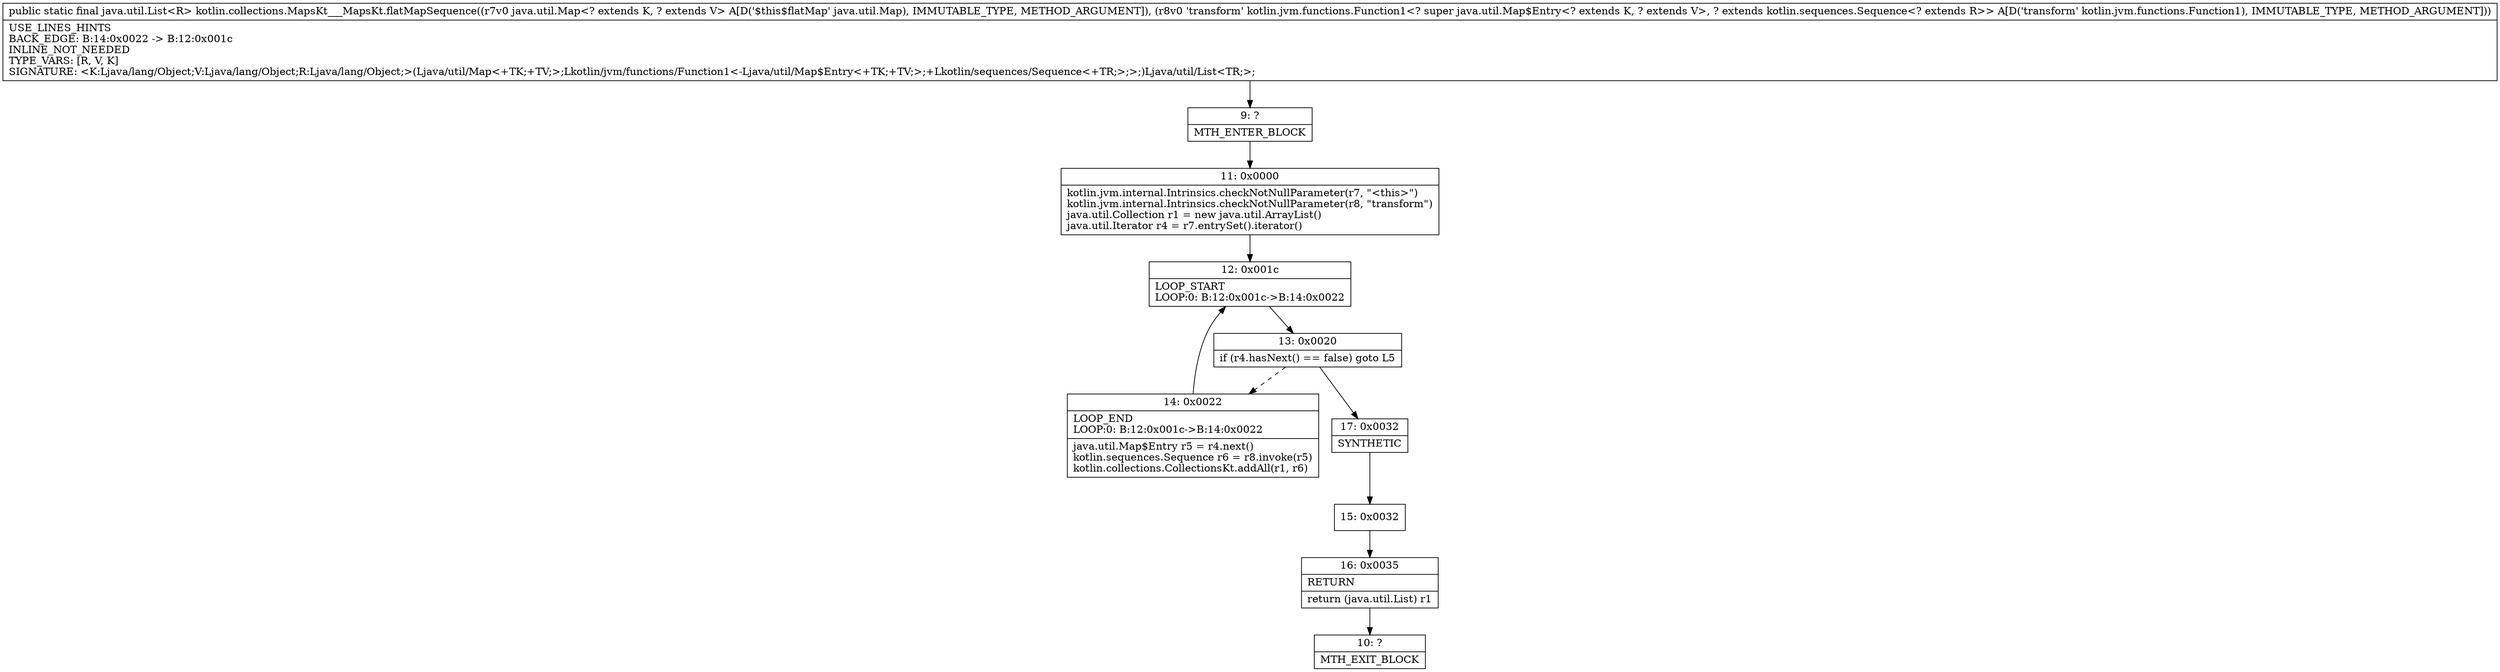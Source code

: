 digraph "CFG forkotlin.collections.MapsKt___MapsKt.flatMapSequence(Ljava\/util\/Map;Lkotlin\/jvm\/functions\/Function1;)Ljava\/util\/List;" {
Node_9 [shape=record,label="{9\:\ ?|MTH_ENTER_BLOCK\l}"];
Node_11 [shape=record,label="{11\:\ 0x0000|kotlin.jvm.internal.Intrinsics.checkNotNullParameter(r7, \"\<this\>\")\lkotlin.jvm.internal.Intrinsics.checkNotNullParameter(r8, \"transform\")\ljava.util.Collection r1 = new java.util.ArrayList()\ljava.util.Iterator r4 = r7.entrySet().iterator()\l}"];
Node_12 [shape=record,label="{12\:\ 0x001c|LOOP_START\lLOOP:0: B:12:0x001c\-\>B:14:0x0022\l}"];
Node_13 [shape=record,label="{13\:\ 0x0020|if (r4.hasNext() == false) goto L5\l}"];
Node_14 [shape=record,label="{14\:\ 0x0022|LOOP_END\lLOOP:0: B:12:0x001c\-\>B:14:0x0022\l|java.util.Map$Entry r5 = r4.next()\lkotlin.sequences.Sequence r6 = r8.invoke(r5)\lkotlin.collections.CollectionsKt.addAll(r1, r6)\l}"];
Node_17 [shape=record,label="{17\:\ 0x0032|SYNTHETIC\l}"];
Node_15 [shape=record,label="{15\:\ 0x0032}"];
Node_16 [shape=record,label="{16\:\ 0x0035|RETURN\l|return (java.util.List) r1\l}"];
Node_10 [shape=record,label="{10\:\ ?|MTH_EXIT_BLOCK\l}"];
MethodNode[shape=record,label="{public static final java.util.List\<R\> kotlin.collections.MapsKt___MapsKt.flatMapSequence((r7v0 java.util.Map\<? extends K, ? extends V\> A[D('$this$flatMap' java.util.Map), IMMUTABLE_TYPE, METHOD_ARGUMENT]), (r8v0 'transform' kotlin.jvm.functions.Function1\<? super java.util.Map$Entry\<? extends K, ? extends V\>, ? extends kotlin.sequences.Sequence\<? extends R\>\> A[D('transform' kotlin.jvm.functions.Function1), IMMUTABLE_TYPE, METHOD_ARGUMENT]))  | USE_LINES_HINTS\lBACK_EDGE: B:14:0x0022 \-\> B:12:0x001c\lINLINE_NOT_NEEDED\lTYPE_VARS: [R, V, K]\lSIGNATURE: \<K:Ljava\/lang\/Object;V:Ljava\/lang\/Object;R:Ljava\/lang\/Object;\>(Ljava\/util\/Map\<+TK;+TV;\>;Lkotlin\/jvm\/functions\/Function1\<\-Ljava\/util\/Map$Entry\<+TK;+TV;\>;+Lkotlin\/sequences\/Sequence\<+TR;\>;\>;)Ljava\/util\/List\<TR;\>;\l}"];
MethodNode -> Node_9;Node_9 -> Node_11;
Node_11 -> Node_12;
Node_12 -> Node_13;
Node_13 -> Node_14[style=dashed];
Node_13 -> Node_17;
Node_14 -> Node_12;
Node_17 -> Node_15;
Node_15 -> Node_16;
Node_16 -> Node_10;
}

